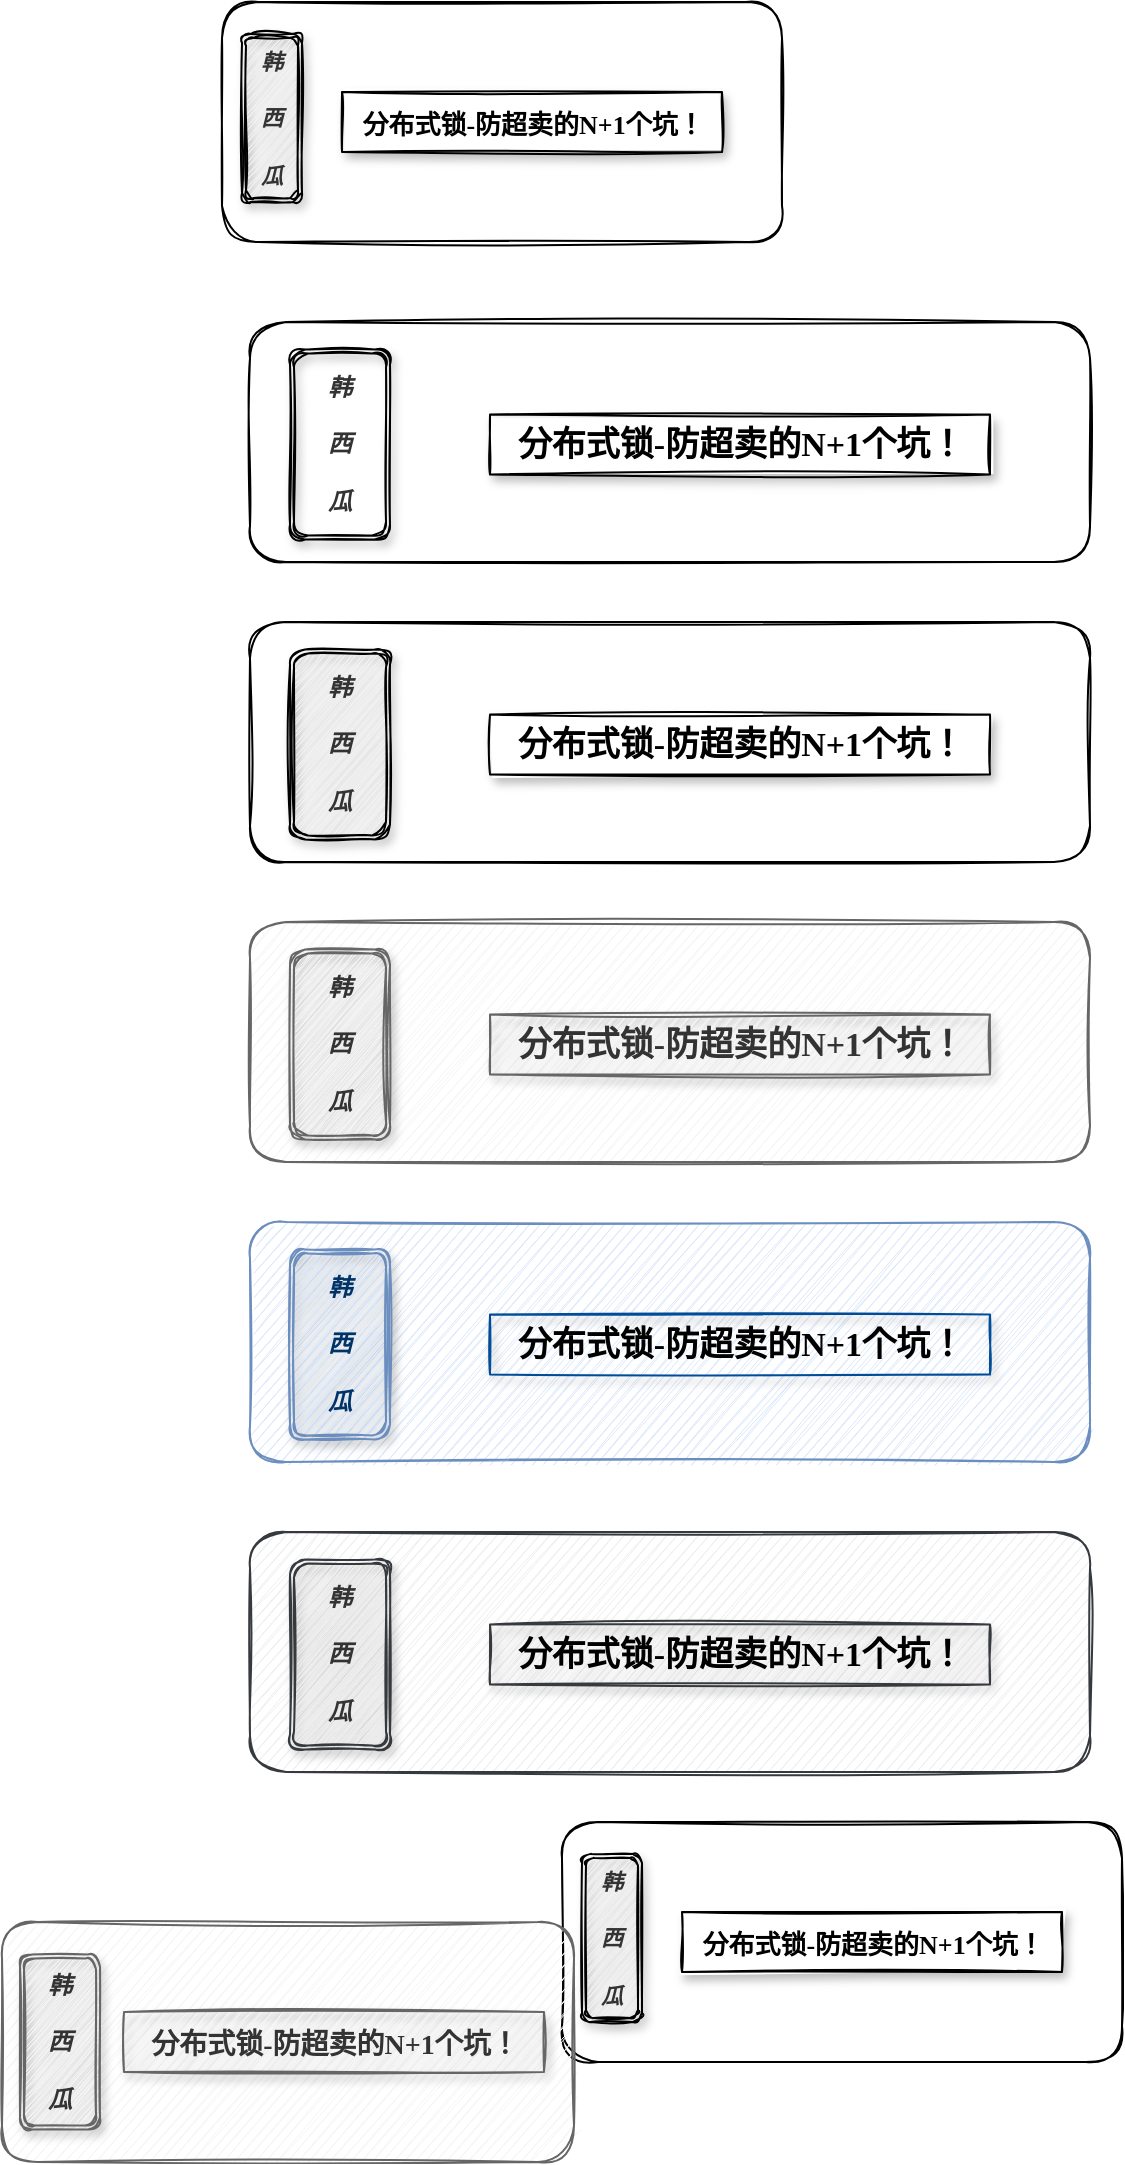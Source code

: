 <mxfile version="14.5.0" type="github">
  <diagram id="iQoeHq6ysr695WcWzGdl" name="第 1 页">
    <mxGraphModel dx="946" dy="1696" grid="1" gridSize="10" guides="1" tooltips="1" connect="1" arrows="1" fold="1" page="1" pageScale="1" pageWidth="827" pageHeight="1169" math="0" shadow="0">
      <root>
        <mxCell id="0" />
        <mxCell id="1" parent="0" />
        <mxCell id="CYqxlOaCv45y4wwsq0lf-12" value="" style="rounded=1;whiteSpace=wrap;html=1;shadow=0;fillColor=#dae8fc;strokeColor=#6c8ebf;sketch=1;" parent="1" vertex="1">
          <mxGeometry x="204" y="550" width="420" height="120" as="geometry" />
        </mxCell>
        <mxCell id="CYqxlOaCv45y4wwsq0lf-13" value="&lt;font face=&quot;Comic Sans MS&quot; color=&quot;#003366&quot;&gt;&lt;i&gt;&lt;b&gt;韩&lt;br&gt;&lt;br&gt;西&lt;br&gt;&lt;br&gt;瓜&lt;/b&gt;&lt;/i&gt;&lt;/font&gt;" style="shape=ext;double=1;rounded=1;whiteSpace=wrap;html=1;shadow=1;fillColor=#dae8fc;strokeColor=#6c8ebf;sketch=1;" parent="1" vertex="1">
          <mxGeometry x="224" y="563.75" width="50" height="95" as="geometry" />
        </mxCell>
        <mxCell id="CYqxlOaCv45y4wwsq0lf-14" value="&lt;font size=&quot;1&quot;&gt;&lt;b style=&quot;font-size: 17px&quot;&gt;分布式锁-防超卖的N+1个坑！&lt;/b&gt;&lt;/font&gt;" style="text;html=1;align=center;verticalAlign=middle;resizable=0;points=[];autosize=1;fontSize=18;sketch=1;fontFamily=Comic Sans MS;strokeColor=#004C99;shadow=1;" parent="1" vertex="1">
          <mxGeometry x="324" y="596.25" width="250" height="30" as="geometry" />
        </mxCell>
        <mxCell id="CYqxlOaCv45y4wwsq0lf-24" value="" style="rounded=1;whiteSpace=wrap;html=1;shadow=0;fillColor=#f5f5f5;strokeColor=#666666;sketch=1;fontColor=#333333;" parent="1" vertex="1">
          <mxGeometry x="204" y="400" width="420" height="120" as="geometry" />
        </mxCell>
        <mxCell id="CYqxlOaCv45y4wwsq0lf-25" value="&lt;font face=&quot;Comic Sans MS&quot;&gt;&lt;i&gt;&lt;b&gt;韩&lt;br&gt;&lt;br&gt;西&lt;br&gt;&lt;br&gt;瓜&lt;/b&gt;&lt;/i&gt;&lt;/font&gt;" style="shape=ext;double=1;rounded=1;whiteSpace=wrap;html=1;shadow=1;fillColor=#f5f5f5;strokeColor=#666666;sketch=1;fontColor=#333333;" parent="1" vertex="1">
          <mxGeometry x="224" y="413.75" width="50" height="95" as="geometry" />
        </mxCell>
        <mxCell id="CYqxlOaCv45y4wwsq0lf-26" value="&lt;font size=&quot;1&quot;&gt;&lt;b style=&quot;font-size: 17px&quot;&gt;分布式锁-防超卖的N+1个坑！&lt;/b&gt;&lt;/font&gt;" style="text;html=1;align=center;verticalAlign=middle;resizable=0;points=[];autosize=1;fontSize=18;sketch=1;fontFamily=Comic Sans MS;strokeColor=#666666;shadow=1;fillColor=#f5f5f5;fontColor=#333333;glass=0;" parent="1" vertex="1">
          <mxGeometry x="324" y="446.25" width="250" height="30" as="geometry" />
        </mxCell>
        <mxCell id="CYqxlOaCv45y4wwsq0lf-27" value="" style="rounded=1;whiteSpace=wrap;html=1;shadow=0;sketch=1;fillColor=#eeeeee;strokeColor=#36393d;" parent="1" vertex="1">
          <mxGeometry x="204" y="705" width="420" height="120" as="geometry" />
        </mxCell>
        <mxCell id="CYqxlOaCv45y4wwsq0lf-28" value="&lt;font face=&quot;Comic Sans MS&quot; color=&quot;#333333&quot;&gt;&lt;i&gt;&lt;b&gt;韩&lt;br&gt;&lt;br&gt;西&lt;br&gt;&lt;br&gt;瓜&lt;/b&gt;&lt;/i&gt;&lt;/font&gt;" style="shape=ext;double=1;rounded=1;whiteSpace=wrap;html=1;shadow=1;sketch=1;fillColor=#eeeeee;strokeColor=#36393d;" parent="1" vertex="1">
          <mxGeometry x="224" y="718.75" width="50" height="95" as="geometry" />
        </mxCell>
        <mxCell id="CYqxlOaCv45y4wwsq0lf-29" value="&lt;font size=&quot;1&quot;&gt;&lt;b style=&quot;font-size: 17px&quot;&gt;分布式锁-防超卖的N+1个坑！&lt;/b&gt;&lt;/font&gt;" style="text;html=1;align=center;verticalAlign=middle;resizable=0;points=[];autosize=1;fontSize=18;sketch=1;fontFamily=Comic Sans MS;shadow=1;fillColor=#eeeeee;strokeColor=#36393d;" parent="1" vertex="1">
          <mxGeometry x="324" y="751.25" width="250" height="30" as="geometry" />
        </mxCell>
        <mxCell id="CYqxlOaCv45y4wwsq0lf-30" value="" style="rounded=1;whiteSpace=wrap;html=1;shadow=0;sketch=1;" parent="1" vertex="1">
          <mxGeometry x="204" y="250" width="420" height="120" as="geometry" />
        </mxCell>
        <mxCell id="CYqxlOaCv45y4wwsq0lf-31" value="&lt;font face=&quot;Comic Sans MS&quot; color=&quot;#333333&quot;&gt;&lt;i&gt;&lt;b&gt;韩&lt;br&gt;&lt;br&gt;西&lt;br&gt;&lt;br&gt;瓜&lt;/b&gt;&lt;/i&gt;&lt;/font&gt;" style="shape=ext;double=1;rounded=1;whiteSpace=wrap;html=1;shadow=1;sketch=1;fillColor=#F2F2F2;" parent="1" vertex="1">
          <mxGeometry x="224" y="263.75" width="50" height="95" as="geometry" />
        </mxCell>
        <mxCell id="CYqxlOaCv45y4wwsq0lf-32" value="&lt;font size=&quot;1&quot;&gt;&lt;b style=&quot;font-size: 17px&quot;&gt;分布式锁-防超卖的N+1个坑！&lt;/b&gt;&lt;/font&gt;" style="text;html=1;align=center;verticalAlign=middle;resizable=0;points=[];autosize=1;fontSize=18;sketch=1;fontFamily=Comic Sans MS;shadow=1;strokeColor=#000000;fillColor=#ffffff;glass=0;" parent="1" vertex="1">
          <mxGeometry x="324" y="296.25" width="250" height="30" as="geometry" />
        </mxCell>
        <mxCell id="CYqxlOaCv45y4wwsq0lf-33" value="" style="rounded=1;whiteSpace=wrap;html=1;shadow=0;sketch=1;" parent="1" vertex="1">
          <mxGeometry x="204" y="100" width="420" height="120" as="geometry" />
        </mxCell>
        <mxCell id="CYqxlOaCv45y4wwsq0lf-34" value="&lt;font face=&quot;Comic Sans MS&quot; color=&quot;#333333&quot;&gt;&lt;i&gt;&lt;b&gt;韩&lt;br&gt;&lt;br&gt;西&lt;br&gt;&lt;br&gt;瓜&lt;/b&gt;&lt;/i&gt;&lt;/font&gt;" style="shape=ext;double=1;rounded=1;whiteSpace=wrap;html=1;shadow=1;sketch=1;fillColor=none;" parent="1" vertex="1">
          <mxGeometry x="224" y="113.75" width="50" height="95" as="geometry" />
        </mxCell>
        <mxCell id="CYqxlOaCv45y4wwsq0lf-35" value="&lt;font size=&quot;1&quot;&gt;&lt;b style=&quot;font-size: 17px&quot;&gt;分布式锁-防超卖的N+1个坑！&lt;/b&gt;&lt;/font&gt;" style="text;html=1;align=center;verticalAlign=middle;resizable=0;points=[];autosize=1;fontSize=18;sketch=1;fontFamily=Comic Sans MS;shadow=1;strokeColor=#000000;fillColor=#ffffff;glass=0;" parent="1" vertex="1">
          <mxGeometry x="324" y="146.25" width="250" height="30" as="geometry" />
        </mxCell>
        <mxCell id="CYqxlOaCv45y4wwsq0lf-36" value="" style="rounded=1;whiteSpace=wrap;html=1;shadow=0;sketch=1;" parent="1" vertex="1">
          <mxGeometry x="360" y="850" width="280" height="120" as="geometry" />
        </mxCell>
        <mxCell id="CYqxlOaCv45y4wwsq0lf-37" value="&lt;font face=&quot;Comic Sans MS&quot; color=&quot;#333333&quot;&gt;&lt;i style=&quot;font-size: 11px&quot;&gt;&lt;b style=&quot;font-size: 11px&quot;&gt;韩&lt;br style=&quot;font-size: 11px&quot;&gt;&lt;br style=&quot;font-size: 11px&quot;&gt;西&lt;br style=&quot;font-size: 11px&quot;&gt;&lt;br style=&quot;font-size: 11px&quot;&gt;瓜&lt;/b&gt;&lt;/i&gt;&lt;/font&gt;" style="shape=ext;double=1;rounded=1;whiteSpace=wrap;html=1;shadow=1;sketch=1;fillColor=#F2F2F2;" parent="1" vertex="1">
          <mxGeometry x="370" y="865.94" width="30" height="84.06" as="geometry" />
        </mxCell>
        <mxCell id="CYqxlOaCv45y4wwsq0lf-38" value="&lt;font size=&quot;1&quot;&gt;&lt;b style=&quot;font-size: 13px&quot;&gt;分布式锁-防超卖的N+1个坑！&lt;/b&gt;&lt;/font&gt;" style="text;html=1;align=center;verticalAlign=middle;resizable=0;points=[];autosize=1;fontSize=18;sketch=1;fontFamily=Comic Sans MS;shadow=1;strokeColor=#000000;fillColor=#ffffff;glass=0;" parent="1" vertex="1">
          <mxGeometry x="420" y="895" width="190" height="30" as="geometry" />
        </mxCell>
        <mxCell id="CYqxlOaCv45y4wwsq0lf-39" value="" style="rounded=1;whiteSpace=wrap;html=1;shadow=0;fillColor=#f5f5f5;strokeColor=#666666;sketch=1;fontColor=#333333;" parent="1" vertex="1">
          <mxGeometry x="80" y="900" width="286" height="120" as="geometry" />
        </mxCell>
        <mxCell id="CYqxlOaCv45y4wwsq0lf-40" value="&lt;font face=&quot;Comic Sans MS&quot;&gt;&lt;i&gt;&lt;b&gt;韩&lt;br&gt;&lt;br&gt;西&lt;br&gt;&lt;br&gt;瓜&lt;/b&gt;&lt;/i&gt;&lt;/font&gt;" style="shape=ext;double=1;rounded=1;whiteSpace=wrap;html=1;shadow=1;fillColor=#f5f5f5;strokeColor=#666666;sketch=1;fontColor=#333333;" parent="1" vertex="1">
          <mxGeometry x="89" y="916.25" width="40" height="87.5" as="geometry" />
        </mxCell>
        <mxCell id="CYqxlOaCv45y4wwsq0lf-41" value="&lt;font size=&quot;1&quot;&gt;&lt;b style=&quot;font-size: 14px&quot;&gt;分布式锁-防超卖的N+1个坑！&lt;/b&gt;&lt;/font&gt;" style="text;html=1;align=center;verticalAlign=middle;resizable=0;points=[];autosize=1;fontSize=18;sketch=1;fontFamily=Comic Sans MS;strokeColor=#666666;shadow=1;fillColor=#f5f5f5;fontColor=#333333;glass=0;" parent="1" vertex="1">
          <mxGeometry x="141" y="945" width="210" height="30" as="geometry" />
        </mxCell>
        <mxCell id="9YXyPRsUMJAt4uWJPtox-1" value="" style="rounded=1;whiteSpace=wrap;html=1;shadow=0;sketch=1;" vertex="1" parent="1">
          <mxGeometry x="190" y="-60" width="280" height="120" as="geometry" />
        </mxCell>
        <mxCell id="9YXyPRsUMJAt4uWJPtox-2" value="&lt;font face=&quot;Comic Sans MS&quot; color=&quot;#333333&quot;&gt;&lt;i style=&quot;font-size: 11px&quot;&gt;&lt;b style=&quot;font-size: 11px&quot;&gt;韩&lt;br style=&quot;font-size: 11px&quot;&gt;&lt;br style=&quot;font-size: 11px&quot;&gt;西&lt;br style=&quot;font-size: 11px&quot;&gt;&lt;br style=&quot;font-size: 11px&quot;&gt;瓜&lt;/b&gt;&lt;/i&gt;&lt;/font&gt;" style="shape=ext;double=1;rounded=1;whiteSpace=wrap;html=1;shadow=1;sketch=1;fillColor=#F2F2F2;" vertex="1" parent="1">
          <mxGeometry x="200" y="-44.06" width="30" height="84.06" as="geometry" />
        </mxCell>
        <mxCell id="9YXyPRsUMJAt4uWJPtox-3" value="&lt;font size=&quot;1&quot;&gt;&lt;b style=&quot;font-size: 13px&quot;&gt;分布式锁-防超卖的N+1个坑！&lt;/b&gt;&lt;/font&gt;" style="text;html=1;align=center;verticalAlign=middle;resizable=0;points=[];autosize=1;fontSize=18;sketch=1;fontFamily=Comic Sans MS;shadow=1;strokeColor=#000000;fillColor=#ffffff;glass=0;" vertex="1" parent="1">
          <mxGeometry x="250" y="-15" width="190" height="30" as="geometry" />
        </mxCell>
      </root>
    </mxGraphModel>
  </diagram>
</mxfile>
